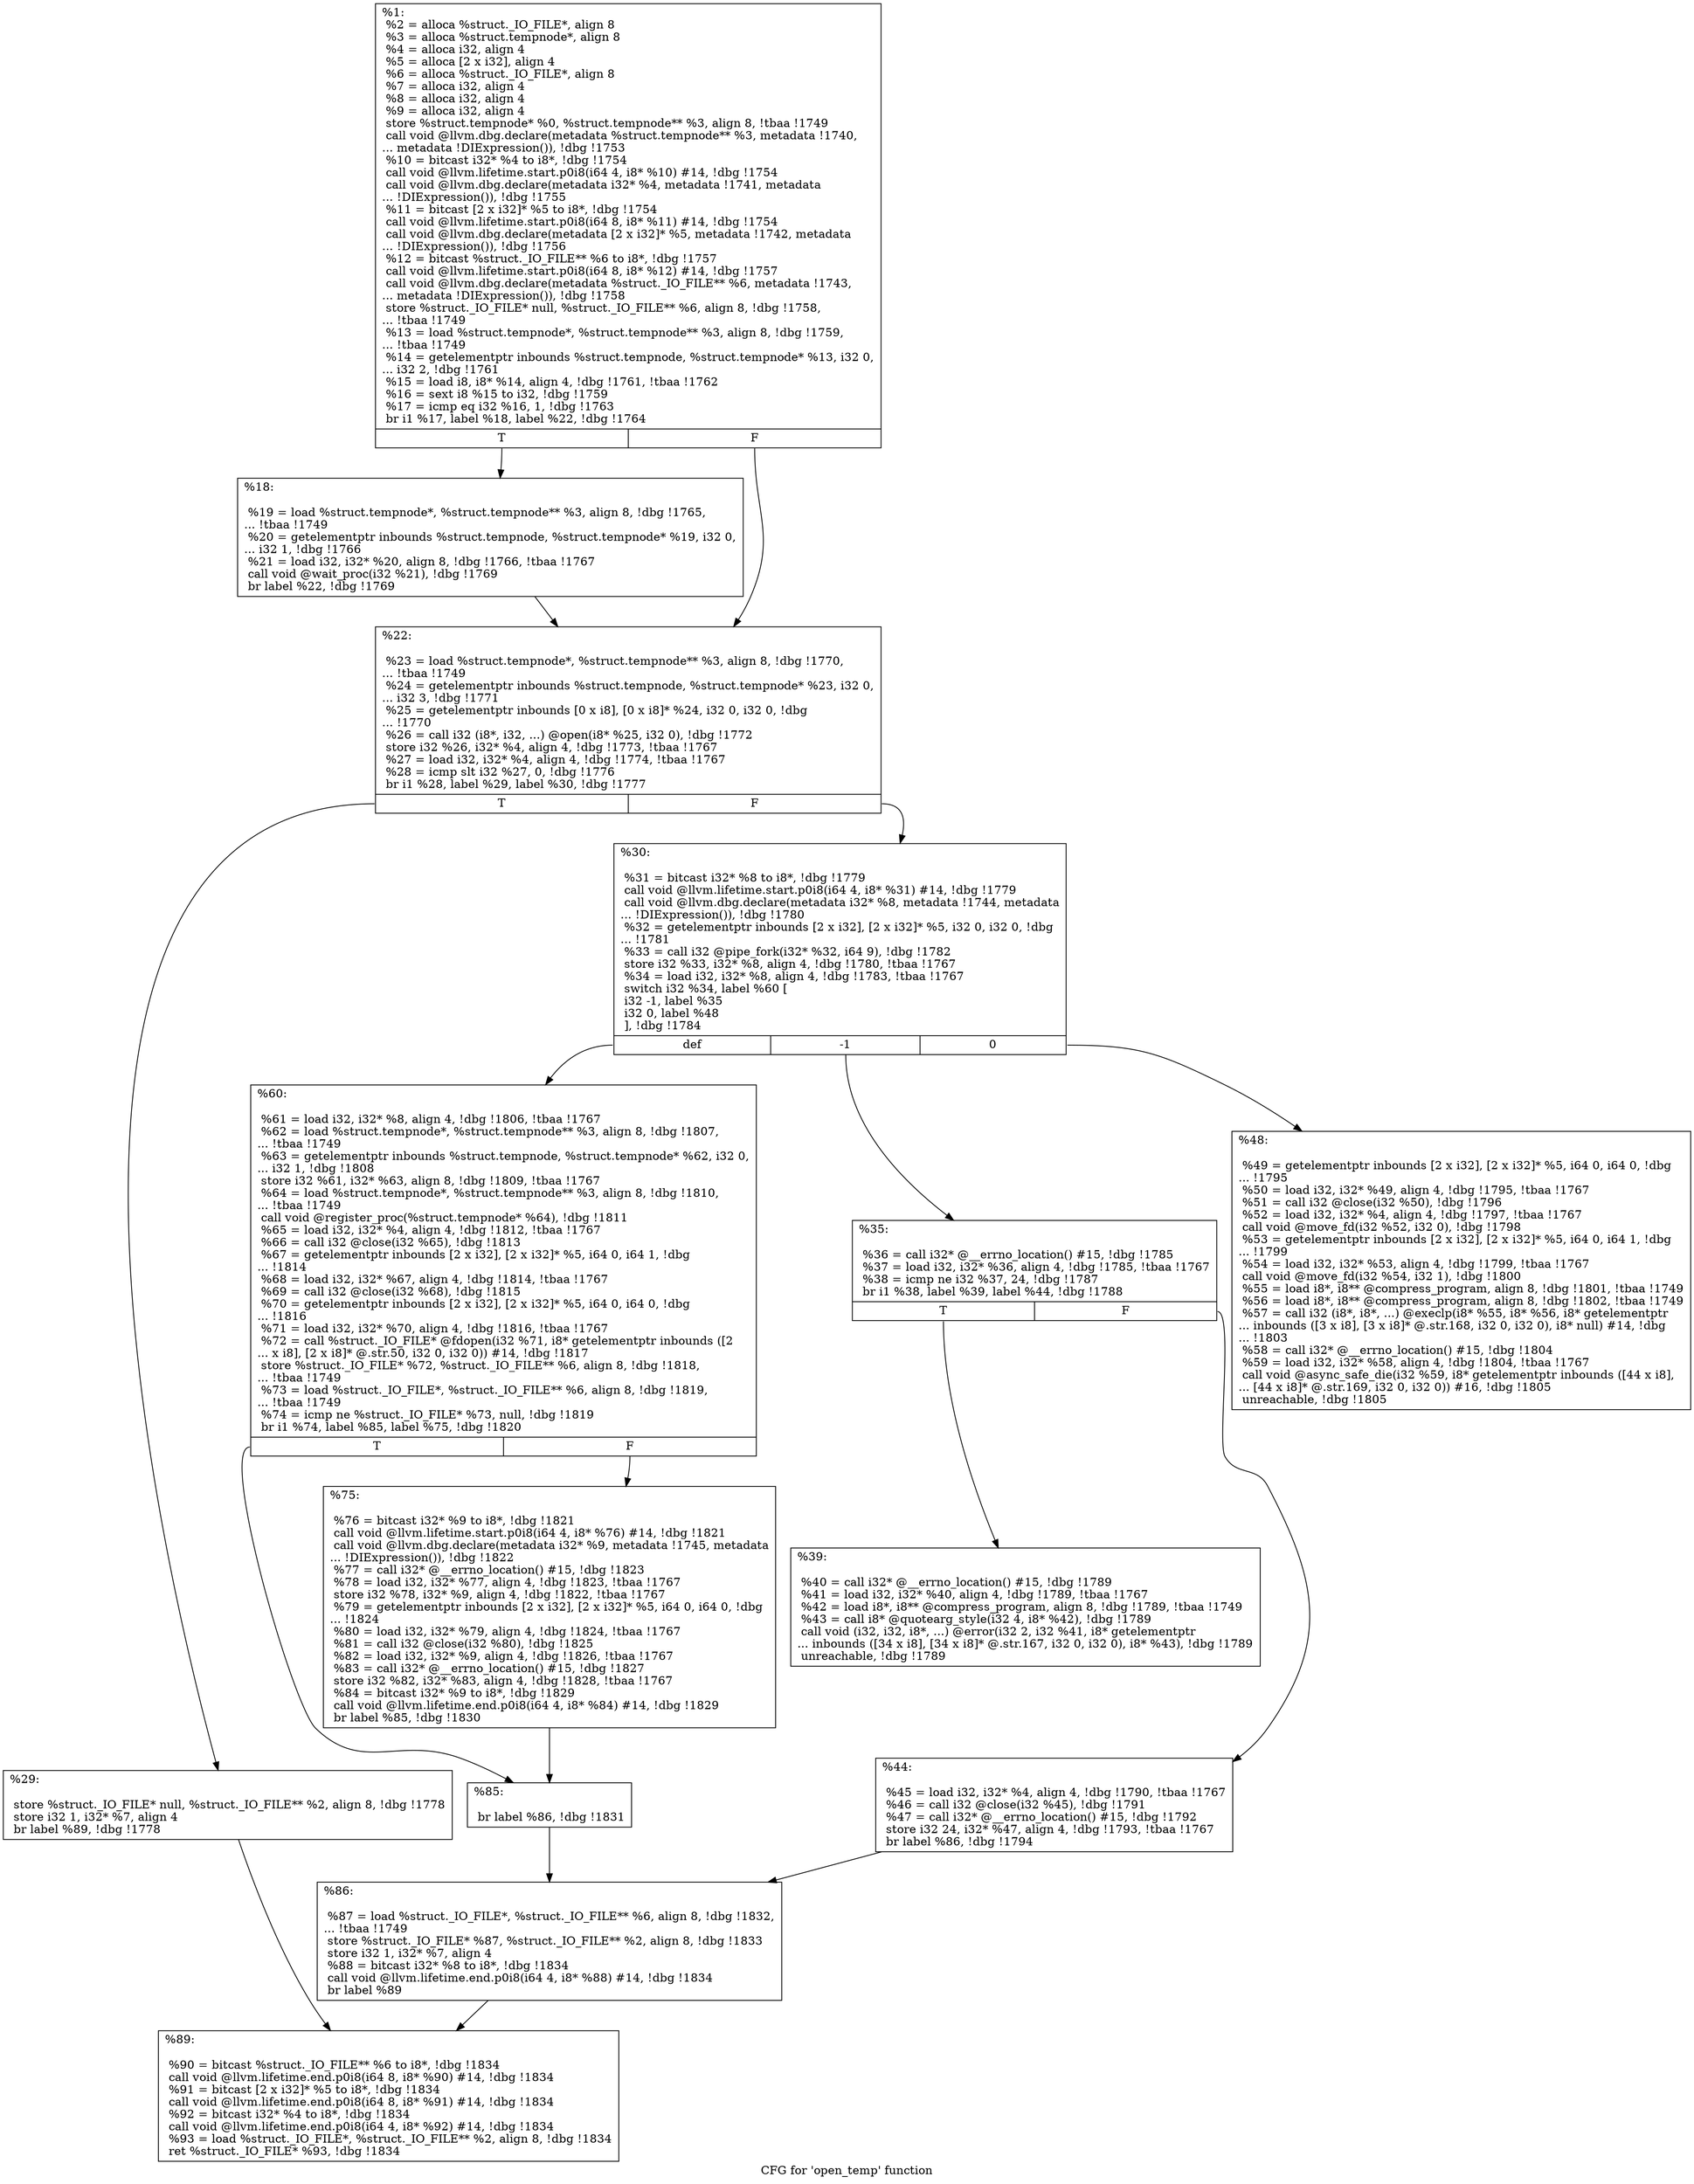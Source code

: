 digraph "CFG for 'open_temp' function" {
	label="CFG for 'open_temp' function";

	Node0x2042660 [shape=record,label="{%1:\l  %2 = alloca %struct._IO_FILE*, align 8\l  %3 = alloca %struct.tempnode*, align 8\l  %4 = alloca i32, align 4\l  %5 = alloca [2 x i32], align 4\l  %6 = alloca %struct._IO_FILE*, align 8\l  %7 = alloca i32, align 4\l  %8 = alloca i32, align 4\l  %9 = alloca i32, align 4\l  store %struct.tempnode* %0, %struct.tempnode** %3, align 8, !tbaa !1749\l  call void @llvm.dbg.declare(metadata %struct.tempnode** %3, metadata !1740,\l... metadata !DIExpression()), !dbg !1753\l  %10 = bitcast i32* %4 to i8*, !dbg !1754\l  call void @llvm.lifetime.start.p0i8(i64 4, i8* %10) #14, !dbg !1754\l  call void @llvm.dbg.declare(metadata i32* %4, metadata !1741, metadata\l... !DIExpression()), !dbg !1755\l  %11 = bitcast [2 x i32]* %5 to i8*, !dbg !1754\l  call void @llvm.lifetime.start.p0i8(i64 8, i8* %11) #14, !dbg !1754\l  call void @llvm.dbg.declare(metadata [2 x i32]* %5, metadata !1742, metadata\l... !DIExpression()), !dbg !1756\l  %12 = bitcast %struct._IO_FILE** %6 to i8*, !dbg !1757\l  call void @llvm.lifetime.start.p0i8(i64 8, i8* %12) #14, !dbg !1757\l  call void @llvm.dbg.declare(metadata %struct._IO_FILE** %6, metadata !1743,\l... metadata !DIExpression()), !dbg !1758\l  store %struct._IO_FILE* null, %struct._IO_FILE** %6, align 8, !dbg !1758,\l... !tbaa !1749\l  %13 = load %struct.tempnode*, %struct.tempnode** %3, align 8, !dbg !1759,\l... !tbaa !1749\l  %14 = getelementptr inbounds %struct.tempnode, %struct.tempnode* %13, i32 0,\l... i32 2, !dbg !1761\l  %15 = load i8, i8* %14, align 4, !dbg !1761, !tbaa !1762\l  %16 = sext i8 %15 to i32, !dbg !1759\l  %17 = icmp eq i32 %16, 1, !dbg !1763\l  br i1 %17, label %18, label %22, !dbg !1764\l|{<s0>T|<s1>F}}"];
	Node0x2042660:s0 -> Node0x2042760;
	Node0x2042660:s1 -> Node0x20427b0;
	Node0x2042760 [shape=record,label="{%18:\l\l  %19 = load %struct.tempnode*, %struct.tempnode** %3, align 8, !dbg !1765,\l... !tbaa !1749\l  %20 = getelementptr inbounds %struct.tempnode, %struct.tempnode* %19, i32 0,\l... i32 1, !dbg !1766\l  %21 = load i32, i32* %20, align 8, !dbg !1766, !tbaa !1767\l  call void @wait_proc(i32 %21), !dbg !1769\l  br label %22, !dbg !1769\l}"];
	Node0x2042760 -> Node0x20427b0;
	Node0x20427b0 [shape=record,label="{%22:\l\l  %23 = load %struct.tempnode*, %struct.tempnode** %3, align 8, !dbg !1770,\l... !tbaa !1749\l  %24 = getelementptr inbounds %struct.tempnode, %struct.tempnode* %23, i32 0,\l... i32 3, !dbg !1771\l  %25 = getelementptr inbounds [0 x i8], [0 x i8]* %24, i32 0, i32 0, !dbg\l... !1770\l  %26 = call i32 (i8*, i32, ...) @open(i8* %25, i32 0), !dbg !1772\l  store i32 %26, i32* %4, align 4, !dbg !1773, !tbaa !1767\l  %27 = load i32, i32* %4, align 4, !dbg !1774, !tbaa !1767\l  %28 = icmp slt i32 %27, 0, !dbg !1776\l  br i1 %28, label %29, label %30, !dbg !1777\l|{<s0>T|<s1>F}}"];
	Node0x20427b0:s0 -> Node0x2042800;
	Node0x20427b0:s1 -> Node0x2042850;
	Node0x2042800 [shape=record,label="{%29:\l\l  store %struct._IO_FILE* null, %struct._IO_FILE** %2, align 8, !dbg !1778\l  store i32 1, i32* %7, align 4\l  br label %89, !dbg !1778\l}"];
	Node0x2042800 -> Node0x2042b20;
	Node0x2042850 [shape=record,label="{%30:\l\l  %31 = bitcast i32* %8 to i8*, !dbg !1779\l  call void @llvm.lifetime.start.p0i8(i64 4, i8* %31) #14, !dbg !1779\l  call void @llvm.dbg.declare(metadata i32* %8, metadata !1744, metadata\l... !DIExpression()), !dbg !1780\l  %32 = getelementptr inbounds [2 x i32], [2 x i32]* %5, i32 0, i32 0, !dbg\l... !1781\l  %33 = call i32 @pipe_fork(i32* %32, i64 9), !dbg !1782\l  store i32 %33, i32* %8, align 4, !dbg !1780, !tbaa !1767\l  %34 = load i32, i32* %8, align 4, !dbg !1783, !tbaa !1767\l  switch i32 %34, label %60 [\l    i32 -1, label %35\l    i32 0, label %48\l  ], !dbg !1784\l|{<s0>def|<s1>-1|<s2>0}}"];
	Node0x2042850:s0 -> Node0x20429e0;
	Node0x2042850:s1 -> Node0x20428a0;
	Node0x2042850:s2 -> Node0x2042990;
	Node0x20428a0 [shape=record,label="{%35:\l\l  %36 = call i32* @__errno_location() #15, !dbg !1785\l  %37 = load i32, i32* %36, align 4, !dbg !1785, !tbaa !1767\l  %38 = icmp ne i32 %37, 24, !dbg !1787\l  br i1 %38, label %39, label %44, !dbg !1788\l|{<s0>T|<s1>F}}"];
	Node0x20428a0:s0 -> Node0x20428f0;
	Node0x20428a0:s1 -> Node0x2042940;
	Node0x20428f0 [shape=record,label="{%39:\l\l  %40 = call i32* @__errno_location() #15, !dbg !1789\l  %41 = load i32, i32* %40, align 4, !dbg !1789, !tbaa !1767\l  %42 = load i8*, i8** @compress_program, align 8, !dbg !1789, !tbaa !1749\l  %43 = call i8* @quotearg_style(i32 4, i8* %42), !dbg !1789\l  call void (i32, i32, i8*, ...) @error(i32 2, i32 %41, i8* getelementptr\l... inbounds ([34 x i8], [34 x i8]* @.str.167, i32 0, i32 0), i8* %43), !dbg !1789\l  unreachable, !dbg !1789\l}"];
	Node0x2042940 [shape=record,label="{%44:\l\l  %45 = load i32, i32* %4, align 4, !dbg !1790, !tbaa !1767\l  %46 = call i32 @close(i32 %45), !dbg !1791\l  %47 = call i32* @__errno_location() #15, !dbg !1792\l  store i32 24, i32* %47, align 4, !dbg !1793, !tbaa !1767\l  br label %86, !dbg !1794\l}"];
	Node0x2042940 -> Node0x2042ad0;
	Node0x2042990 [shape=record,label="{%48:\l\l  %49 = getelementptr inbounds [2 x i32], [2 x i32]* %5, i64 0, i64 0, !dbg\l... !1795\l  %50 = load i32, i32* %49, align 4, !dbg !1795, !tbaa !1767\l  %51 = call i32 @close(i32 %50), !dbg !1796\l  %52 = load i32, i32* %4, align 4, !dbg !1797, !tbaa !1767\l  call void @move_fd(i32 %52, i32 0), !dbg !1798\l  %53 = getelementptr inbounds [2 x i32], [2 x i32]* %5, i64 0, i64 1, !dbg\l... !1799\l  %54 = load i32, i32* %53, align 4, !dbg !1799, !tbaa !1767\l  call void @move_fd(i32 %54, i32 1), !dbg !1800\l  %55 = load i8*, i8** @compress_program, align 8, !dbg !1801, !tbaa !1749\l  %56 = load i8*, i8** @compress_program, align 8, !dbg !1802, !tbaa !1749\l  %57 = call i32 (i8*, i8*, ...) @execlp(i8* %55, i8* %56, i8* getelementptr\l... inbounds ([3 x i8], [3 x i8]* @.str.168, i32 0, i32 0), i8* null) #14, !dbg\l... !1803\l  %58 = call i32* @__errno_location() #15, !dbg !1804\l  %59 = load i32, i32* %58, align 4, !dbg !1804, !tbaa !1767\l  call void @async_safe_die(i32 %59, i8* getelementptr inbounds ([44 x i8],\l... [44 x i8]* @.str.169, i32 0, i32 0)) #16, !dbg !1805\l  unreachable, !dbg !1805\l}"];
	Node0x20429e0 [shape=record,label="{%60:\l\l  %61 = load i32, i32* %8, align 4, !dbg !1806, !tbaa !1767\l  %62 = load %struct.tempnode*, %struct.tempnode** %3, align 8, !dbg !1807,\l... !tbaa !1749\l  %63 = getelementptr inbounds %struct.tempnode, %struct.tempnode* %62, i32 0,\l... i32 1, !dbg !1808\l  store i32 %61, i32* %63, align 8, !dbg !1809, !tbaa !1767\l  %64 = load %struct.tempnode*, %struct.tempnode** %3, align 8, !dbg !1810,\l... !tbaa !1749\l  call void @register_proc(%struct.tempnode* %64), !dbg !1811\l  %65 = load i32, i32* %4, align 4, !dbg !1812, !tbaa !1767\l  %66 = call i32 @close(i32 %65), !dbg !1813\l  %67 = getelementptr inbounds [2 x i32], [2 x i32]* %5, i64 0, i64 1, !dbg\l... !1814\l  %68 = load i32, i32* %67, align 4, !dbg !1814, !tbaa !1767\l  %69 = call i32 @close(i32 %68), !dbg !1815\l  %70 = getelementptr inbounds [2 x i32], [2 x i32]* %5, i64 0, i64 0, !dbg\l... !1816\l  %71 = load i32, i32* %70, align 4, !dbg !1816, !tbaa !1767\l  %72 = call %struct._IO_FILE* @fdopen(i32 %71, i8* getelementptr inbounds ([2\l... x i8], [2 x i8]* @.str.50, i32 0, i32 0)) #14, !dbg !1817\l  store %struct._IO_FILE* %72, %struct._IO_FILE** %6, align 8, !dbg !1818,\l... !tbaa !1749\l  %73 = load %struct._IO_FILE*, %struct._IO_FILE** %6, align 8, !dbg !1819,\l... !tbaa !1749\l  %74 = icmp ne %struct._IO_FILE* %73, null, !dbg !1819\l  br i1 %74, label %85, label %75, !dbg !1820\l|{<s0>T|<s1>F}}"];
	Node0x20429e0:s0 -> Node0x2042a80;
	Node0x20429e0:s1 -> Node0x2042a30;
	Node0x2042a30 [shape=record,label="{%75:\l\l  %76 = bitcast i32* %9 to i8*, !dbg !1821\l  call void @llvm.lifetime.start.p0i8(i64 4, i8* %76) #14, !dbg !1821\l  call void @llvm.dbg.declare(metadata i32* %9, metadata !1745, metadata\l... !DIExpression()), !dbg !1822\l  %77 = call i32* @__errno_location() #15, !dbg !1823\l  %78 = load i32, i32* %77, align 4, !dbg !1823, !tbaa !1767\l  store i32 %78, i32* %9, align 4, !dbg !1822, !tbaa !1767\l  %79 = getelementptr inbounds [2 x i32], [2 x i32]* %5, i64 0, i64 0, !dbg\l... !1824\l  %80 = load i32, i32* %79, align 4, !dbg !1824, !tbaa !1767\l  %81 = call i32 @close(i32 %80), !dbg !1825\l  %82 = load i32, i32* %9, align 4, !dbg !1826, !tbaa !1767\l  %83 = call i32* @__errno_location() #15, !dbg !1827\l  store i32 %82, i32* %83, align 4, !dbg !1828, !tbaa !1767\l  %84 = bitcast i32* %9 to i8*, !dbg !1829\l  call void @llvm.lifetime.end.p0i8(i64 4, i8* %84) #14, !dbg !1829\l  br label %85, !dbg !1830\l}"];
	Node0x2042a30 -> Node0x2042a80;
	Node0x2042a80 [shape=record,label="{%85:\l\l  br label %86, !dbg !1831\l}"];
	Node0x2042a80 -> Node0x2042ad0;
	Node0x2042ad0 [shape=record,label="{%86:\l\l  %87 = load %struct._IO_FILE*, %struct._IO_FILE** %6, align 8, !dbg !1832,\l... !tbaa !1749\l  store %struct._IO_FILE* %87, %struct._IO_FILE** %2, align 8, !dbg !1833\l  store i32 1, i32* %7, align 4\l  %88 = bitcast i32* %8 to i8*, !dbg !1834\l  call void @llvm.lifetime.end.p0i8(i64 4, i8* %88) #14, !dbg !1834\l  br label %89\l}"];
	Node0x2042ad0 -> Node0x2042b20;
	Node0x2042b20 [shape=record,label="{%89:\l\l  %90 = bitcast %struct._IO_FILE** %6 to i8*, !dbg !1834\l  call void @llvm.lifetime.end.p0i8(i64 8, i8* %90) #14, !dbg !1834\l  %91 = bitcast [2 x i32]* %5 to i8*, !dbg !1834\l  call void @llvm.lifetime.end.p0i8(i64 8, i8* %91) #14, !dbg !1834\l  %92 = bitcast i32* %4 to i8*, !dbg !1834\l  call void @llvm.lifetime.end.p0i8(i64 4, i8* %92) #14, !dbg !1834\l  %93 = load %struct._IO_FILE*, %struct._IO_FILE** %2, align 8, !dbg !1834\l  ret %struct._IO_FILE* %93, !dbg !1834\l}"];
}
